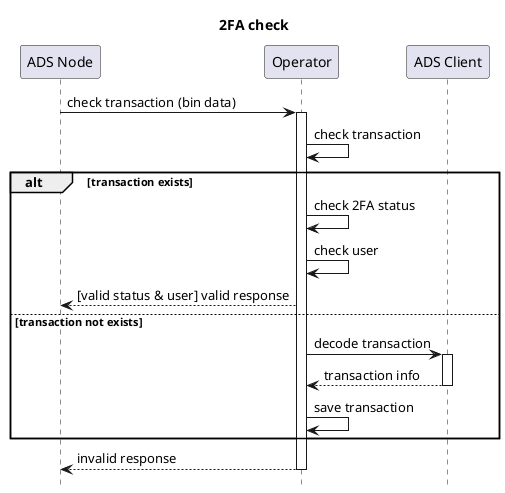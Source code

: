 @startuml
hide footbox
title 2FA check

participant "ADS Node" as Node
participant Operator
participant "ADS Client" as ADS

Node -> Operator: check transaction (bin data)
activate Operator

Operator -> Operator: check transaction
alt transaction exists

    Operator -> Operator: check 2FA status
    Operator -> Operator: check user
    Operator --> Node: [valid status & user] valid response

else transaction not exists

    Operator -> ADS: decode transaction
    activate ADS
    ADS --> Operator: transaction info
    deactivate ADS
    Operator -> Operator: save transaction

end
    Operator --> Node: invalid response
    deactivate Operator

@enduml